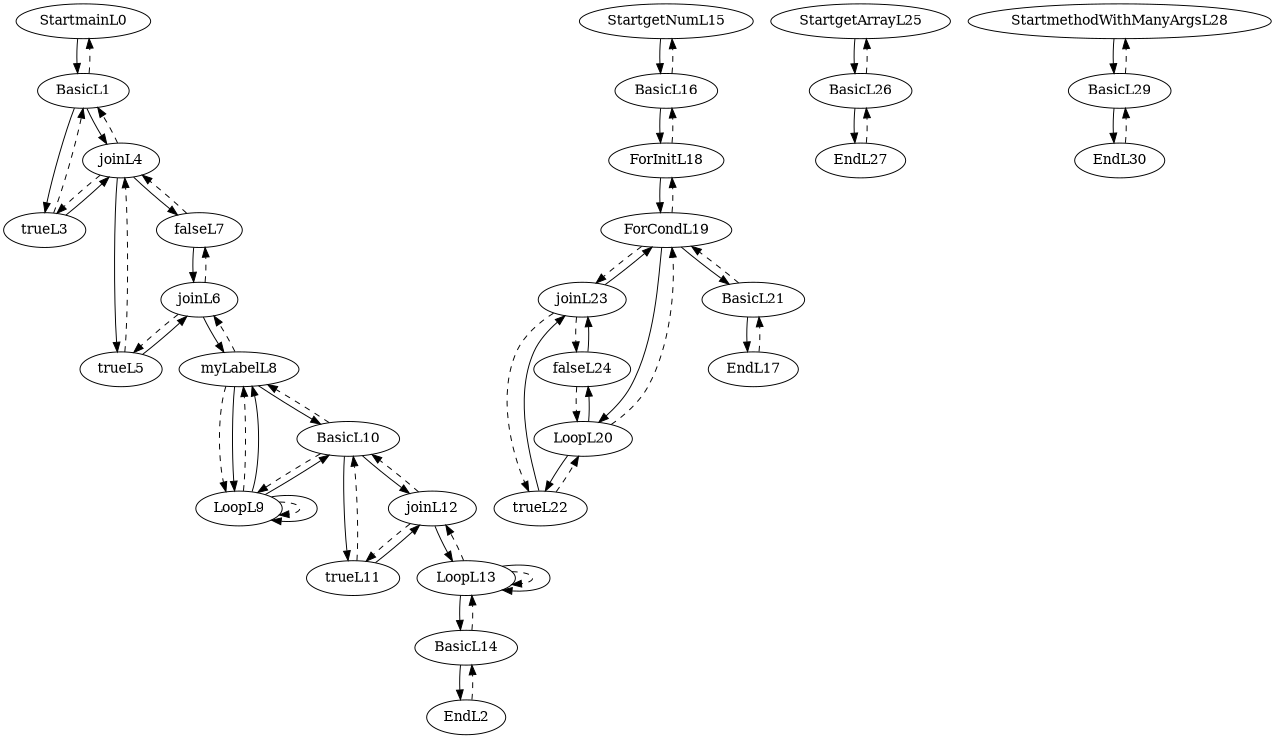 digraph G {
size ="8.5,11";
StartmainL0 -> BasicL1
BasicL1 -> StartmainL0 [style=dashed]
BasicL1 -> trueL3
trueL3 -> BasicL1 [style=dashed]
trueL3 -> joinL4
joinL4 -> trueL3 [style=dashed]
joinL4 -> BasicL1 [style=dashed]
joinL4 -> trueL5
trueL5 -> joinL4 [style=dashed]
trueL5 -> joinL6
joinL6 -> trueL5 [style=dashed]
joinL6 -> falseL7 [style=dashed]
joinL6 -> myLabelL8
myLabelL8 -> joinL6 [style=dashed]
myLabelL8 -> LoopL9 [style=dashed]
myLabelL8 -> LoopL9
LoopL9 -> myLabelL8 [style=dashed]
LoopL9 -> LoopL9 [style=dashed]
LoopL9 -> myLabelL8
LoopL9 -> LoopL9
LoopL9 -> BasicL10
BasicL10 -> myLabelL8 [style=dashed]
BasicL10 -> LoopL9 [style=dashed]
BasicL10 -> trueL11
trueL11 -> BasicL10 [style=dashed]
trueL11 -> joinL12
joinL12 -> trueL11 [style=dashed]
joinL12 -> BasicL10 [style=dashed]
joinL12 -> LoopL13
LoopL13 -> joinL12 [style=dashed]
LoopL13 -> LoopL13 [style=dashed]
LoopL13 -> BasicL14
BasicL14 -> LoopL13 [style=dashed]
BasicL14 -> EndL2
EndL2 -> BasicL14 [style=dashed]
LoopL13 -> LoopL13
BasicL10 -> joinL12
myLabelL8 -> BasicL10
joinL4 -> falseL7
falseL7 -> joinL4 [style=dashed]
falseL7 -> joinL6
BasicL1 -> joinL4
StartgetNumL15 -> BasicL16
BasicL16 -> StartgetNumL15 [style=dashed]
BasicL16 -> ForInitL18
ForInitL18 -> BasicL16 [style=dashed]
ForInitL18 -> ForCondL19
ForCondL19 -> ForInitL18 [style=dashed]
ForCondL19 -> joinL23 [style=dashed]
ForCondL19 -> LoopL20
LoopL20 -> ForCondL19 [style=dashed]
LoopL20 -> trueL22
trueL22 -> LoopL20 [style=dashed]
trueL22 -> joinL23
joinL23 -> trueL22 [style=dashed]
joinL23 -> falseL24 [style=dashed]
joinL23 -> ForCondL19
LoopL20 -> falseL24
falseL24 -> LoopL20 [style=dashed]
falseL24 -> joinL23
ForCondL19 -> BasicL21
BasicL21 -> ForCondL19 [style=dashed]
BasicL21 -> EndL17
EndL17 -> BasicL21 [style=dashed]
StartgetArrayL25 -> BasicL26
BasicL26 -> StartgetArrayL25 [style=dashed]
BasicL26 -> EndL27
EndL27 -> BasicL26 [style=dashed]
StartmethodWithManyArgsL28 -> BasicL29
BasicL29 -> StartmethodWithManyArgsL28 [style=dashed]
BasicL29 -> EndL30
EndL30 -> BasicL29 [style=dashed]
}